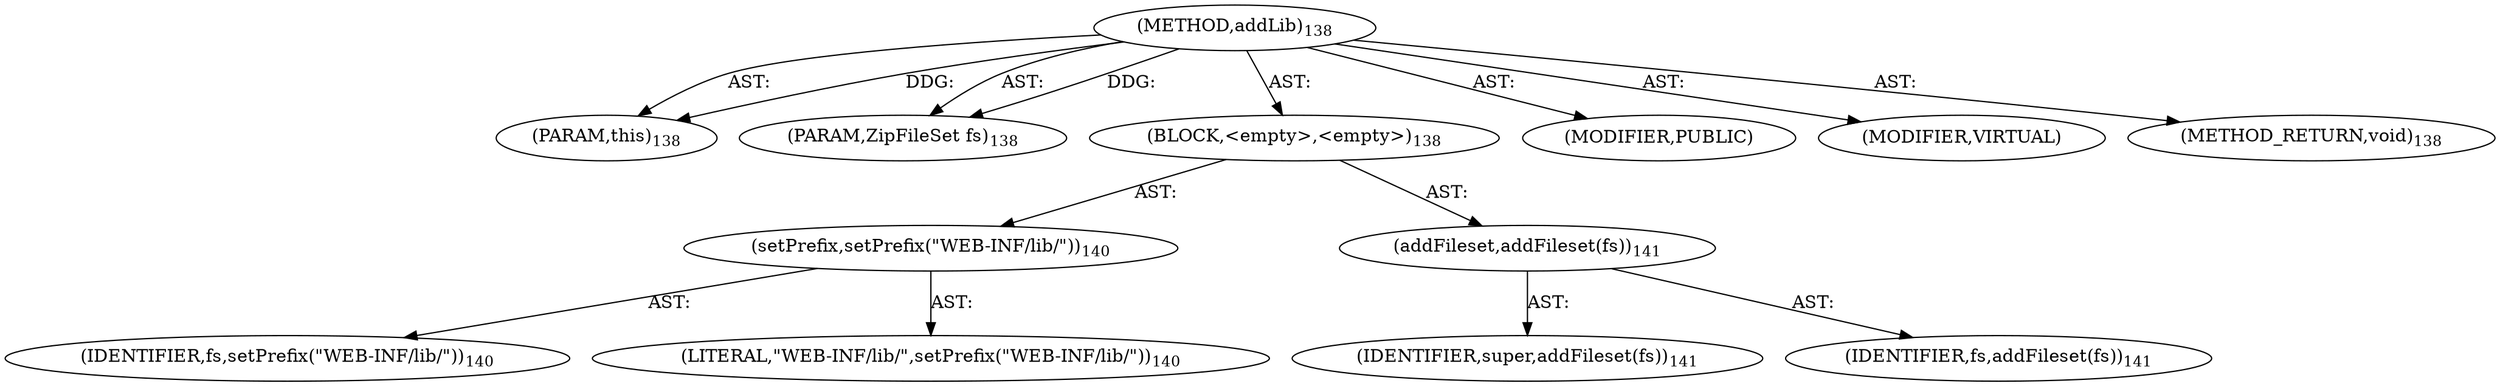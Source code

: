 digraph "addLib" {  
"111669149699" [label = <(METHOD,addLib)<SUB>138</SUB>> ]
"115964116999" [label = <(PARAM,this)<SUB>138</SUB>> ]
"115964117000" [label = <(PARAM,ZipFileSet fs)<SUB>138</SUB>> ]
"25769803781" [label = <(BLOCK,&lt;empty&gt;,&lt;empty&gt;)<SUB>138</SUB>> ]
"30064771095" [label = <(setPrefix,setPrefix(&quot;WEB-INF/lib/&quot;))<SUB>140</SUB>> ]
"68719476758" [label = <(IDENTIFIER,fs,setPrefix(&quot;WEB-INF/lib/&quot;))<SUB>140</SUB>> ]
"90194313221" [label = <(LITERAL,&quot;WEB-INF/lib/&quot;,setPrefix(&quot;WEB-INF/lib/&quot;))<SUB>140</SUB>> ]
"30064771096" [label = <(addFileset,addFileset(fs))<SUB>141</SUB>> ]
"68719476759" [label = <(IDENTIFIER,super,addFileset(fs))<SUB>141</SUB>> ]
"68719476760" [label = <(IDENTIFIER,fs,addFileset(fs))<SUB>141</SUB>> ]
"133143986186" [label = <(MODIFIER,PUBLIC)> ]
"133143986187" [label = <(MODIFIER,VIRTUAL)> ]
"128849018883" [label = <(METHOD_RETURN,void)<SUB>138</SUB>> ]
  "111669149699" -> "115964116999"  [ label = "AST: "] 
  "111669149699" -> "115964117000"  [ label = "AST: "] 
  "111669149699" -> "25769803781"  [ label = "AST: "] 
  "111669149699" -> "133143986186"  [ label = "AST: "] 
  "111669149699" -> "133143986187"  [ label = "AST: "] 
  "111669149699" -> "128849018883"  [ label = "AST: "] 
  "25769803781" -> "30064771095"  [ label = "AST: "] 
  "25769803781" -> "30064771096"  [ label = "AST: "] 
  "30064771095" -> "68719476758"  [ label = "AST: "] 
  "30064771095" -> "90194313221"  [ label = "AST: "] 
  "30064771096" -> "68719476759"  [ label = "AST: "] 
  "30064771096" -> "68719476760"  [ label = "AST: "] 
  "111669149699" -> "115964116999"  [ label = "DDG: "] 
  "111669149699" -> "115964117000"  [ label = "DDG: "] 
}

